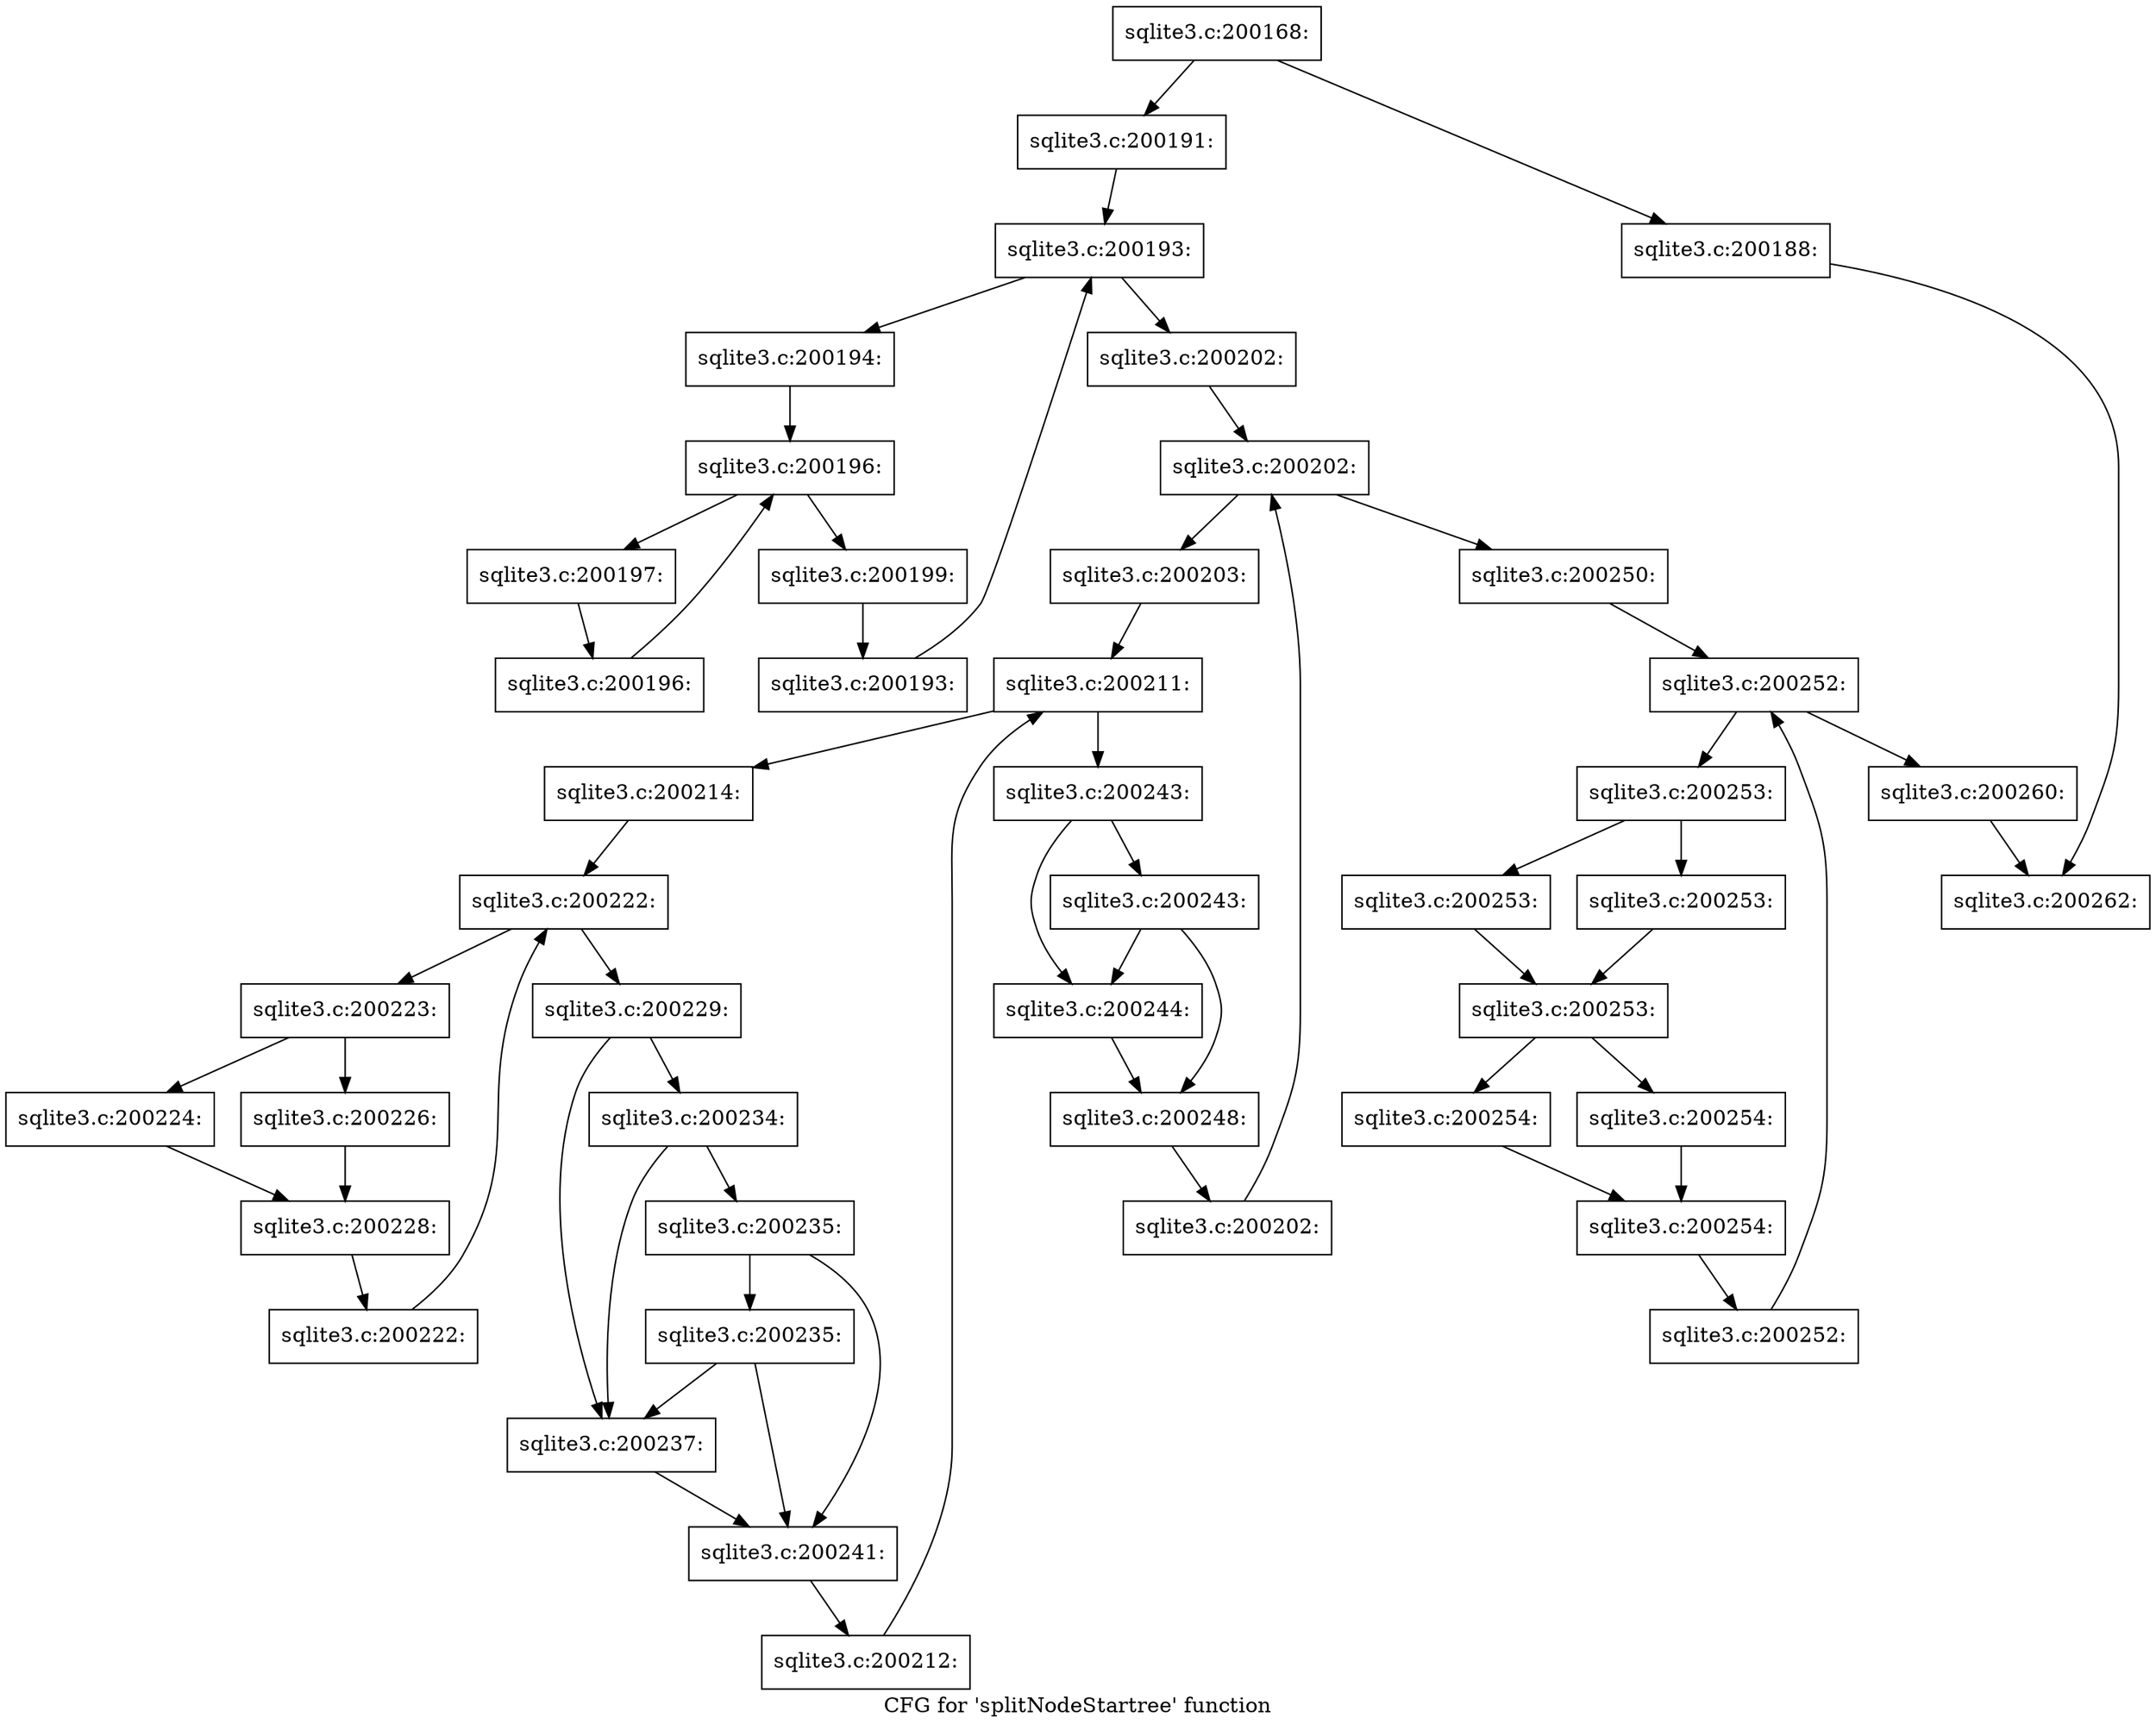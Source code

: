digraph "CFG for 'splitNodeStartree' function" {
	label="CFG for 'splitNodeStartree' function";

	Node0x55c0fb618ac0 [shape=record,label="{sqlite3.c:200168:}"];
	Node0x55c0fb618ac0 -> Node0x55c0fb6336f0;
	Node0x55c0fb618ac0 -> Node0x55c0fb6336a0;
	Node0x55c0fb6336a0 [shape=record,label="{sqlite3.c:200188:}"];
	Node0x55c0fb6336a0 -> Node0x55c0fb62d300;
	Node0x55c0fb6336f0 [shape=record,label="{sqlite3.c:200191:}"];
	Node0x55c0fb6336f0 -> Node0x55c0fb634ac0;
	Node0x55c0fb634ac0 [shape=record,label="{sqlite3.c:200193:}"];
	Node0x55c0fb634ac0 -> Node0x55c0fb634ce0;
	Node0x55c0fb634ac0 -> Node0x55c0fb634910;
	Node0x55c0fb634ce0 [shape=record,label="{sqlite3.c:200194:}"];
	Node0x55c0fb634ce0 -> Node0x55c0fb636190;
	Node0x55c0fb636190 [shape=record,label="{sqlite3.c:200196:}"];
	Node0x55c0fb636190 -> Node0x55c0fb6363b0;
	Node0x55c0fb636190 -> Node0x55c0fb635fe0;
	Node0x55c0fb6363b0 [shape=record,label="{sqlite3.c:200197:}"];
	Node0x55c0fb6363b0 -> Node0x55c0fb636320;
	Node0x55c0fb636320 [shape=record,label="{sqlite3.c:200196:}"];
	Node0x55c0fb636320 -> Node0x55c0fb636190;
	Node0x55c0fb635fe0 [shape=record,label="{sqlite3.c:200199:}"];
	Node0x55c0fb635fe0 -> Node0x55c0fb634c50;
	Node0x55c0fb634c50 [shape=record,label="{sqlite3.c:200193:}"];
	Node0x55c0fb634c50 -> Node0x55c0fb634ac0;
	Node0x55c0fb634910 [shape=record,label="{sqlite3.c:200202:}"];
	Node0x55c0fb634910 -> Node0x55c0fb6377e0;
	Node0x55c0fb6377e0 [shape=record,label="{sqlite3.c:200202:}"];
	Node0x55c0fb6377e0 -> Node0x55c0fb638010;
	Node0x55c0fb6377e0 -> Node0x55c0f6e97bc0;
	Node0x55c0fb638010 [shape=record,label="{sqlite3.c:200203:}"];
	Node0x55c0fb638010 -> Node0x55c0fb639e40;
	Node0x55c0fb639e40 [shape=record,label="{sqlite3.c:200211:}"];
	Node0x55c0fb639e40 -> Node0x55c0fb63a060;
	Node0x55c0fb639e40 -> Node0x55c0fb639730;
	Node0x55c0fb63a060 [shape=record,label="{sqlite3.c:200214:}"];
	Node0x55c0fb63a060 -> Node0x55c0fb63ccf0;
	Node0x55c0fb63ccf0 [shape=record,label="{sqlite3.c:200222:}"];
	Node0x55c0fb63ccf0 -> Node0x55c0fb63cf10;
	Node0x55c0fb63ccf0 -> Node0x55c0fb63cb40;
	Node0x55c0fb63cf10 [shape=record,label="{sqlite3.c:200223:}"];
	Node0x55c0fb63cf10 -> Node0x55c0fb63d4b0;
	Node0x55c0fb63cf10 -> Node0x55c0fb63d550;
	Node0x55c0fb63d4b0 [shape=record,label="{sqlite3.c:200224:}"];
	Node0x55c0fb63d4b0 -> Node0x55c0fb63d500;
	Node0x55c0fb63d550 [shape=record,label="{sqlite3.c:200226:}"];
	Node0x55c0fb63d550 -> Node0x55c0fb63d500;
	Node0x55c0fb63d500 [shape=record,label="{sqlite3.c:200228:}"];
	Node0x55c0fb63d500 -> Node0x55c0fb63ce80;
	Node0x55c0fb63ce80 [shape=record,label="{sqlite3.c:200222:}"];
	Node0x55c0fb63ce80 -> Node0x55c0fb63ccf0;
	Node0x55c0fb63cb40 [shape=record,label="{sqlite3.c:200229:}"];
	Node0x55c0fb63cb40 -> Node0x55c0f6e979a0;
	Node0x55c0fb63cb40 -> Node0x55c0fb640880;
	Node0x55c0fb640880 [shape=record,label="{sqlite3.c:200234:}"];
	Node0x55c0fb640880 -> Node0x55c0f6e979a0;
	Node0x55c0fb640880 -> Node0x55c0fb640800;
	Node0x55c0fb640800 [shape=record,label="{sqlite3.c:200235:}"];
	Node0x55c0fb640800 -> Node0x55c0fb640fd0;
	Node0x55c0fb640800 -> Node0x55c0fb63f680;
	Node0x55c0fb640fd0 [shape=record,label="{sqlite3.c:200235:}"];
	Node0x55c0fb640fd0 -> Node0x55c0f6e979a0;
	Node0x55c0fb640fd0 -> Node0x55c0fb63f680;
	Node0x55c0f6e979a0 [shape=record,label="{sqlite3.c:200237:}"];
	Node0x55c0f6e979a0 -> Node0x55c0fb63f680;
	Node0x55c0fb63f680 [shape=record,label="{sqlite3.c:200241:}"];
	Node0x55c0fb63f680 -> Node0x55c0fb639fd0;
	Node0x55c0fb639fd0 [shape=record,label="{sqlite3.c:200212:}"];
	Node0x55c0fb639fd0 -> Node0x55c0fb639e40;
	Node0x55c0fb639730 [shape=record,label="{sqlite3.c:200243:}"];
	Node0x55c0fb639730 -> Node0x55c0fb641f60;
	Node0x55c0fb639730 -> Node0x55c0fb642000;
	Node0x55c0fb642000 [shape=record,label="{sqlite3.c:200243:}"];
	Node0x55c0fb642000 -> Node0x55c0fb641f60;
	Node0x55c0fb642000 -> Node0x55c0fb641fb0;
	Node0x55c0fb641f60 [shape=record,label="{sqlite3.c:200244:}"];
	Node0x55c0fb641f60 -> Node0x55c0fb641fb0;
	Node0x55c0fb641fb0 [shape=record,label="{sqlite3.c:200248:}"];
	Node0x55c0fb641fb0 -> Node0x55c0fb637f80;
	Node0x55c0fb637f80 [shape=record,label="{sqlite3.c:200202:}"];
	Node0x55c0fb637f80 -> Node0x55c0fb6377e0;
	Node0x55c0f6e97bc0 [shape=record,label="{sqlite3.c:200250:}"];
	Node0x55c0f6e97bc0 -> Node0x55c0fb644230;
	Node0x55c0fb644230 [shape=record,label="{sqlite3.c:200252:}"];
	Node0x55c0fb644230 -> Node0x55c0fb644450;
	Node0x55c0fb644230 -> Node0x55c0fb644080;
	Node0x55c0fb644450 [shape=record,label="{sqlite3.c:200253:}"];
	Node0x55c0fb644450 -> Node0x55c0fb644ae0;
	Node0x55c0fb644450 -> Node0x55c0fb644b30;
	Node0x55c0fb644ae0 [shape=record,label="{sqlite3.c:200253:}"];
	Node0x55c0fb644ae0 -> Node0x55c0fb644b80;
	Node0x55c0fb644b30 [shape=record,label="{sqlite3.c:200253:}"];
	Node0x55c0fb644b30 -> Node0x55c0fb644b80;
	Node0x55c0fb644b80 [shape=record,label="{sqlite3.c:200253:}"];
	Node0x55c0fb644b80 -> Node0x55c0fb645500;
	Node0x55c0fb644b80 -> Node0x55c0fb645550;
	Node0x55c0fb645500 [shape=record,label="{sqlite3.c:200254:}"];
	Node0x55c0fb645500 -> Node0x55c0fb6455a0;
	Node0x55c0fb645550 [shape=record,label="{sqlite3.c:200254:}"];
	Node0x55c0fb645550 -> Node0x55c0fb6455a0;
	Node0x55c0fb6455a0 [shape=record,label="{sqlite3.c:200254:}"];
	Node0x55c0fb6455a0 -> Node0x55c0fb6443c0;
	Node0x55c0fb6443c0 [shape=record,label="{sqlite3.c:200252:}"];
	Node0x55c0fb6443c0 -> Node0x55c0fb644230;
	Node0x55c0fb644080 [shape=record,label="{sqlite3.c:200260:}"];
	Node0x55c0fb644080 -> Node0x55c0fb62d300;
	Node0x55c0fb62d300 [shape=record,label="{sqlite3.c:200262:}"];
}
